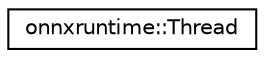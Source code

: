 digraph "Graphical Class Hierarchy"
{
  edge [fontname="Helvetica",fontsize="10",labelfontname="Helvetica",labelfontsize="10"];
  node [fontname="Helvetica",fontsize="10",shape=record];
  rankdir="LR";
  Node0 [label="onnxruntime::Thread",height=0.2,width=0.4,color="black", fillcolor="white", style="filled",URL="$classonnxruntime_1_1Thread.html",tooltip="Represents a thread used to run a onnxruntime function. "];
}
